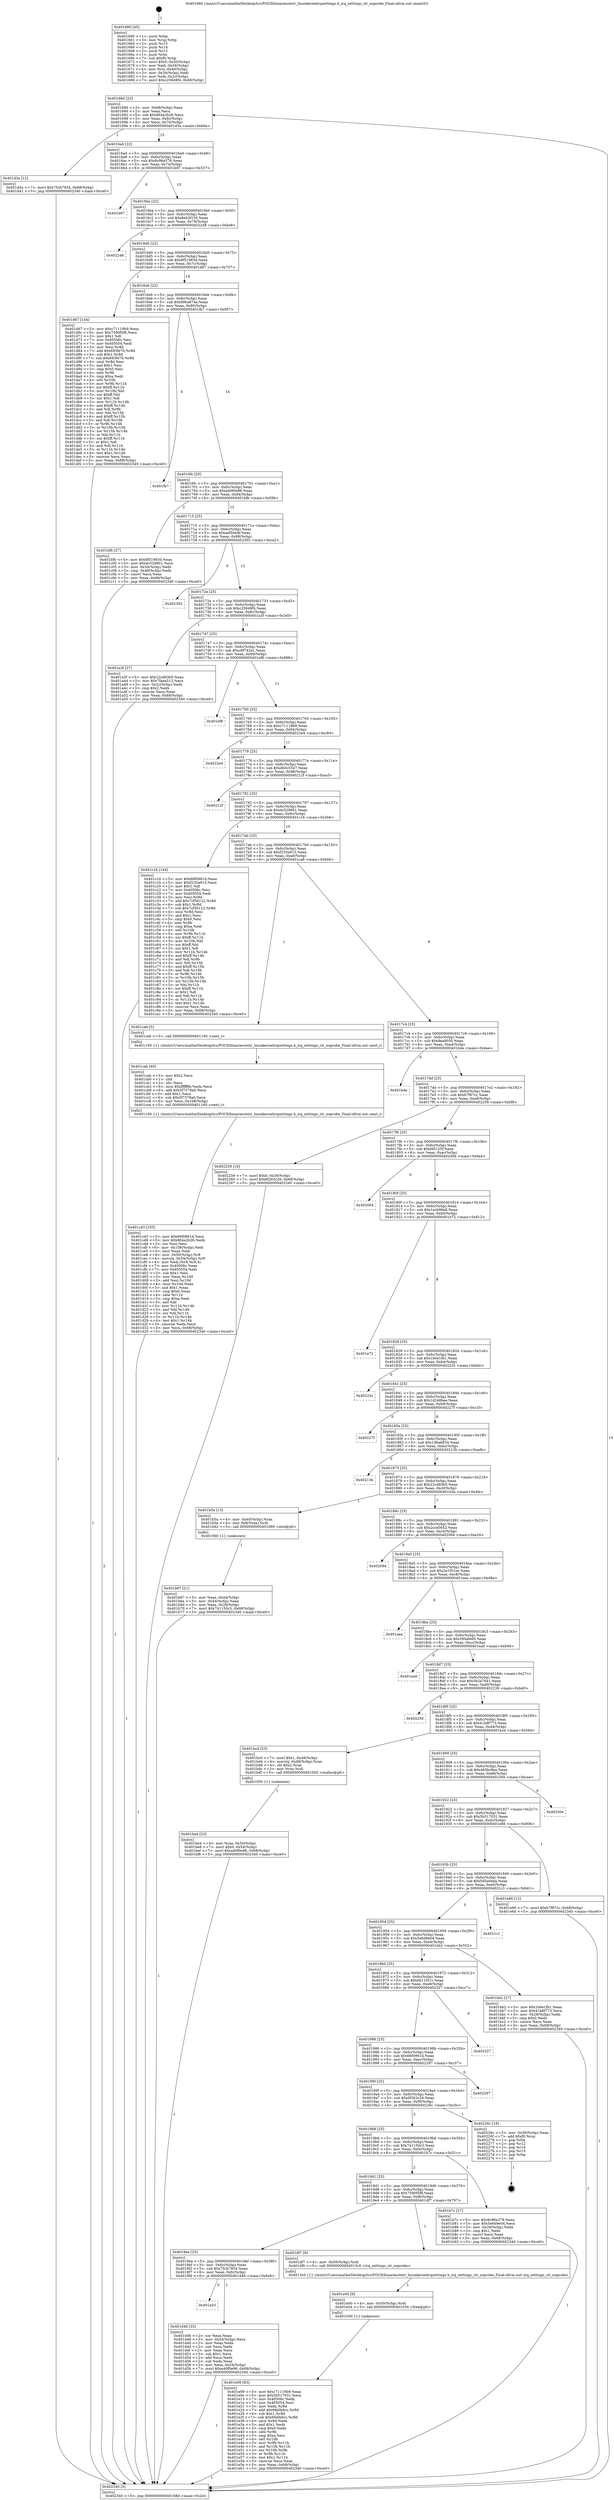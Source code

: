 digraph "0x401660" {
  label = "0x401660 (/mnt/c/Users/mathe/Desktop/tcc/POCII/binaries/extr_linuxkernelirqsettings.h_irq_settings_clr_noprobe_Final-ollvm.out::main(0))"
  labelloc = "t"
  node[shape=record]

  Entry [label="",width=0.3,height=0.3,shape=circle,fillcolor=black,style=filled]
  "0x40168d" [label="{
     0x40168d [23]\l
     | [instrs]\l
     &nbsp;&nbsp;0x40168d \<+3\>: mov -0x68(%rbp),%eax\l
     &nbsp;&nbsp;0x401690 \<+2\>: mov %eax,%ecx\l
     &nbsp;&nbsp;0x401692 \<+6\>: sub $0x864a2b26,%ecx\l
     &nbsp;&nbsp;0x401698 \<+3\>: mov %eax,-0x6c(%rbp)\l
     &nbsp;&nbsp;0x40169b \<+3\>: mov %ecx,-0x70(%rbp)\l
     &nbsp;&nbsp;0x40169e \<+6\>: je 0000000000401d3a \<main+0x6da\>\l
  }"]
  "0x401d3a" [label="{
     0x401d3a [12]\l
     | [instrs]\l
     &nbsp;&nbsp;0x401d3a \<+7\>: movl $0x75cb7934,-0x68(%rbp)\l
     &nbsp;&nbsp;0x401d41 \<+5\>: jmp 0000000000402340 \<main+0xce0\>\l
  }"]
  "0x4016a4" [label="{
     0x4016a4 [22]\l
     | [instrs]\l
     &nbsp;&nbsp;0x4016a4 \<+5\>: jmp 00000000004016a9 \<main+0x49\>\l
     &nbsp;&nbsp;0x4016a9 \<+3\>: mov -0x6c(%rbp),%eax\l
     &nbsp;&nbsp;0x4016ac \<+5\>: sub $0x8c96e378,%eax\l
     &nbsp;&nbsp;0x4016b1 \<+3\>: mov %eax,-0x74(%rbp)\l
     &nbsp;&nbsp;0x4016b4 \<+6\>: je 0000000000401b97 \<main+0x537\>\l
  }"]
  Exit [label="",width=0.3,height=0.3,shape=circle,fillcolor=black,style=filled,peripheries=2]
  "0x401b97" [label="{
     0x401b97\l
  }", style=dashed]
  "0x4016ba" [label="{
     0x4016ba [22]\l
     | [instrs]\l
     &nbsp;&nbsp;0x4016ba \<+5\>: jmp 00000000004016bf \<main+0x5f\>\l
     &nbsp;&nbsp;0x4016bf \<+3\>: mov -0x6c(%rbp),%eax\l
     &nbsp;&nbsp;0x4016c2 \<+5\>: sub $0x8eb3f150,%eax\l
     &nbsp;&nbsp;0x4016c7 \<+3\>: mov %eax,-0x78(%rbp)\l
     &nbsp;&nbsp;0x4016ca \<+6\>: je 0000000000402248 \<main+0xbe8\>\l
  }"]
  "0x401e09" [label="{
     0x401e09 [93]\l
     | [instrs]\l
     &nbsp;&nbsp;0x401e09 \<+5\>: mov $0xc71119b9,%eax\l
     &nbsp;&nbsp;0x401e0e \<+5\>: mov $0x5b517031,%ecx\l
     &nbsp;&nbsp;0x401e13 \<+7\>: mov 0x40506c,%edx\l
     &nbsp;&nbsp;0x401e1a \<+7\>: mov 0x405054,%esi\l
     &nbsp;&nbsp;0x401e21 \<+3\>: mov %edx,%r8d\l
     &nbsp;&nbsp;0x401e24 \<+7\>: add $0x6fa0b6cc,%r8d\l
     &nbsp;&nbsp;0x401e2b \<+4\>: sub $0x1,%r8d\l
     &nbsp;&nbsp;0x401e2f \<+7\>: sub $0x6fa0b6cc,%r8d\l
     &nbsp;&nbsp;0x401e36 \<+4\>: imul %r8d,%edx\l
     &nbsp;&nbsp;0x401e3a \<+3\>: and $0x1,%edx\l
     &nbsp;&nbsp;0x401e3d \<+3\>: cmp $0x0,%edx\l
     &nbsp;&nbsp;0x401e40 \<+4\>: sete %r9b\l
     &nbsp;&nbsp;0x401e44 \<+3\>: cmp $0xa,%esi\l
     &nbsp;&nbsp;0x401e47 \<+4\>: setl %r10b\l
     &nbsp;&nbsp;0x401e4b \<+3\>: mov %r9b,%r11b\l
     &nbsp;&nbsp;0x401e4e \<+3\>: and %r10b,%r11b\l
     &nbsp;&nbsp;0x401e51 \<+3\>: xor %r10b,%r9b\l
     &nbsp;&nbsp;0x401e54 \<+3\>: or %r9b,%r11b\l
     &nbsp;&nbsp;0x401e57 \<+4\>: test $0x1,%r11b\l
     &nbsp;&nbsp;0x401e5b \<+3\>: cmovne %ecx,%eax\l
     &nbsp;&nbsp;0x401e5e \<+3\>: mov %eax,-0x68(%rbp)\l
     &nbsp;&nbsp;0x401e61 \<+5\>: jmp 0000000000402340 \<main+0xce0\>\l
  }"]
  "0x402248" [label="{
     0x402248\l
  }", style=dashed]
  "0x4016d0" [label="{
     0x4016d0 [22]\l
     | [instrs]\l
     &nbsp;&nbsp;0x4016d0 \<+5\>: jmp 00000000004016d5 \<main+0x75\>\l
     &nbsp;&nbsp;0x4016d5 \<+3\>: mov -0x6c(%rbp),%eax\l
     &nbsp;&nbsp;0x4016d8 \<+5\>: sub $0x8f51983d,%eax\l
     &nbsp;&nbsp;0x4016dd \<+3\>: mov %eax,-0x7c(%rbp)\l
     &nbsp;&nbsp;0x4016e0 \<+6\>: je 0000000000401d67 \<main+0x707\>\l
  }"]
  "0x401e00" [label="{
     0x401e00 [9]\l
     | [instrs]\l
     &nbsp;&nbsp;0x401e00 \<+4\>: mov -0x50(%rbp),%rdi\l
     &nbsp;&nbsp;0x401e04 \<+5\>: call 0000000000401030 \<free@plt\>\l
     | [calls]\l
     &nbsp;&nbsp;0x401030 \{1\} (unknown)\l
  }"]
  "0x401d67" [label="{
     0x401d67 [144]\l
     | [instrs]\l
     &nbsp;&nbsp;0x401d67 \<+5\>: mov $0xc71119b9,%eax\l
     &nbsp;&nbsp;0x401d6c \<+5\>: mov $0x7590f5f8,%ecx\l
     &nbsp;&nbsp;0x401d71 \<+2\>: mov $0x1,%dl\l
     &nbsp;&nbsp;0x401d73 \<+7\>: mov 0x40506c,%esi\l
     &nbsp;&nbsp;0x401d7a \<+7\>: mov 0x405054,%edi\l
     &nbsp;&nbsp;0x401d81 \<+3\>: mov %esi,%r8d\l
     &nbsp;&nbsp;0x401d84 \<+7\>: add $0x693fe70,%r8d\l
     &nbsp;&nbsp;0x401d8b \<+4\>: sub $0x1,%r8d\l
     &nbsp;&nbsp;0x401d8f \<+7\>: sub $0x693fe70,%r8d\l
     &nbsp;&nbsp;0x401d96 \<+4\>: imul %r8d,%esi\l
     &nbsp;&nbsp;0x401d9a \<+3\>: and $0x1,%esi\l
     &nbsp;&nbsp;0x401d9d \<+3\>: cmp $0x0,%esi\l
     &nbsp;&nbsp;0x401da0 \<+4\>: sete %r9b\l
     &nbsp;&nbsp;0x401da4 \<+3\>: cmp $0xa,%edi\l
     &nbsp;&nbsp;0x401da7 \<+4\>: setl %r10b\l
     &nbsp;&nbsp;0x401dab \<+3\>: mov %r9b,%r11b\l
     &nbsp;&nbsp;0x401dae \<+4\>: xor $0xff,%r11b\l
     &nbsp;&nbsp;0x401db2 \<+3\>: mov %r10b,%bl\l
     &nbsp;&nbsp;0x401db5 \<+3\>: xor $0xff,%bl\l
     &nbsp;&nbsp;0x401db8 \<+3\>: xor $0x1,%dl\l
     &nbsp;&nbsp;0x401dbb \<+3\>: mov %r11b,%r14b\l
     &nbsp;&nbsp;0x401dbe \<+4\>: and $0xff,%r14b\l
     &nbsp;&nbsp;0x401dc2 \<+3\>: and %dl,%r9b\l
     &nbsp;&nbsp;0x401dc5 \<+3\>: mov %bl,%r15b\l
     &nbsp;&nbsp;0x401dc8 \<+4\>: and $0xff,%r15b\l
     &nbsp;&nbsp;0x401dcc \<+3\>: and %dl,%r10b\l
     &nbsp;&nbsp;0x401dcf \<+3\>: or %r9b,%r14b\l
     &nbsp;&nbsp;0x401dd2 \<+3\>: or %r10b,%r15b\l
     &nbsp;&nbsp;0x401dd5 \<+3\>: xor %r15b,%r14b\l
     &nbsp;&nbsp;0x401dd8 \<+3\>: or %bl,%r11b\l
     &nbsp;&nbsp;0x401ddb \<+4\>: xor $0xff,%r11b\l
     &nbsp;&nbsp;0x401ddf \<+3\>: or $0x1,%dl\l
     &nbsp;&nbsp;0x401de2 \<+3\>: and %dl,%r11b\l
     &nbsp;&nbsp;0x401de5 \<+3\>: or %r11b,%r14b\l
     &nbsp;&nbsp;0x401de8 \<+4\>: test $0x1,%r14b\l
     &nbsp;&nbsp;0x401dec \<+3\>: cmovne %ecx,%eax\l
     &nbsp;&nbsp;0x401def \<+3\>: mov %eax,-0x68(%rbp)\l
     &nbsp;&nbsp;0x401df2 \<+5\>: jmp 0000000000402340 \<main+0xce0\>\l
  }"]
  "0x4016e6" [label="{
     0x4016e6 [22]\l
     | [instrs]\l
     &nbsp;&nbsp;0x4016e6 \<+5\>: jmp 00000000004016eb \<main+0x8b\>\l
     &nbsp;&nbsp;0x4016eb \<+3\>: mov -0x6c(%rbp),%eax\l
     &nbsp;&nbsp;0x4016ee \<+5\>: sub $0x99ba874e,%eax\l
     &nbsp;&nbsp;0x4016f3 \<+3\>: mov %eax,-0x80(%rbp)\l
     &nbsp;&nbsp;0x4016f6 \<+6\>: je 0000000000401fb7 \<main+0x957\>\l
  }"]
  "0x401a03" [label="{
     0x401a03\l
  }", style=dashed]
  "0x401fb7" [label="{
     0x401fb7\l
  }", style=dashed]
  "0x4016fc" [label="{
     0x4016fc [25]\l
     | [instrs]\l
     &nbsp;&nbsp;0x4016fc \<+5\>: jmp 0000000000401701 \<main+0xa1\>\l
     &nbsp;&nbsp;0x401701 \<+3\>: mov -0x6c(%rbp),%eax\l
     &nbsp;&nbsp;0x401704 \<+5\>: sub $0xa40f0e96,%eax\l
     &nbsp;&nbsp;0x401709 \<+6\>: mov %eax,-0x84(%rbp)\l
     &nbsp;&nbsp;0x40170f \<+6\>: je 0000000000401bfb \<main+0x59b\>\l
  }"]
  "0x401d46" [label="{
     0x401d46 [33]\l
     | [instrs]\l
     &nbsp;&nbsp;0x401d46 \<+2\>: xor %eax,%eax\l
     &nbsp;&nbsp;0x401d48 \<+3\>: mov -0x54(%rbp),%ecx\l
     &nbsp;&nbsp;0x401d4b \<+2\>: mov %eax,%edx\l
     &nbsp;&nbsp;0x401d4d \<+2\>: sub %ecx,%edx\l
     &nbsp;&nbsp;0x401d4f \<+2\>: mov %eax,%ecx\l
     &nbsp;&nbsp;0x401d51 \<+3\>: sub $0x1,%ecx\l
     &nbsp;&nbsp;0x401d54 \<+2\>: add %ecx,%edx\l
     &nbsp;&nbsp;0x401d56 \<+2\>: sub %edx,%eax\l
     &nbsp;&nbsp;0x401d58 \<+3\>: mov %eax,-0x54(%rbp)\l
     &nbsp;&nbsp;0x401d5b \<+7\>: movl $0xa40f0e96,-0x68(%rbp)\l
     &nbsp;&nbsp;0x401d62 \<+5\>: jmp 0000000000402340 \<main+0xce0\>\l
  }"]
  "0x401bfb" [label="{
     0x401bfb [27]\l
     | [instrs]\l
     &nbsp;&nbsp;0x401bfb \<+5\>: mov $0x8f51983d,%eax\l
     &nbsp;&nbsp;0x401c00 \<+5\>: mov $0xdc529801,%ecx\l
     &nbsp;&nbsp;0x401c05 \<+3\>: mov -0x54(%rbp),%edx\l
     &nbsp;&nbsp;0x401c08 \<+3\>: cmp -0x48(%rbp),%edx\l
     &nbsp;&nbsp;0x401c0b \<+3\>: cmovl %ecx,%eax\l
     &nbsp;&nbsp;0x401c0e \<+3\>: mov %eax,-0x68(%rbp)\l
     &nbsp;&nbsp;0x401c11 \<+5\>: jmp 0000000000402340 \<main+0xce0\>\l
  }"]
  "0x401715" [label="{
     0x401715 [25]\l
     | [instrs]\l
     &nbsp;&nbsp;0x401715 \<+5\>: jmp 000000000040171a \<main+0xba\>\l
     &nbsp;&nbsp;0x40171a \<+3\>: mov -0x6c(%rbp),%eax\l
     &nbsp;&nbsp;0x40171d \<+5\>: sub $0xaef50edf,%eax\l
     &nbsp;&nbsp;0x401722 \<+6\>: mov %eax,-0x88(%rbp)\l
     &nbsp;&nbsp;0x401728 \<+6\>: je 0000000000402302 \<main+0xca2\>\l
  }"]
  "0x4019ea" [label="{
     0x4019ea [25]\l
     | [instrs]\l
     &nbsp;&nbsp;0x4019ea \<+5\>: jmp 00000000004019ef \<main+0x38f\>\l
     &nbsp;&nbsp;0x4019ef \<+3\>: mov -0x6c(%rbp),%eax\l
     &nbsp;&nbsp;0x4019f2 \<+5\>: sub $0x75cb7934,%eax\l
     &nbsp;&nbsp;0x4019f7 \<+6\>: mov %eax,-0xfc(%rbp)\l
     &nbsp;&nbsp;0x4019fd \<+6\>: je 0000000000401d46 \<main+0x6e6\>\l
  }"]
  "0x402302" [label="{
     0x402302\l
  }", style=dashed]
  "0x40172e" [label="{
     0x40172e [25]\l
     | [instrs]\l
     &nbsp;&nbsp;0x40172e \<+5\>: jmp 0000000000401733 \<main+0xd3\>\l
     &nbsp;&nbsp;0x401733 \<+3\>: mov -0x6c(%rbp),%eax\l
     &nbsp;&nbsp;0x401736 \<+5\>: sub $0xc25649f4,%eax\l
     &nbsp;&nbsp;0x40173b \<+6\>: mov %eax,-0x8c(%rbp)\l
     &nbsp;&nbsp;0x401741 \<+6\>: je 0000000000401a3f \<main+0x3df\>\l
  }"]
  "0x401df7" [label="{
     0x401df7 [9]\l
     | [instrs]\l
     &nbsp;&nbsp;0x401df7 \<+4\>: mov -0x50(%rbp),%rdi\l
     &nbsp;&nbsp;0x401dfb \<+5\>: call 00000000004013c0 \<irq_settings_clr_noprobe\>\l
     | [calls]\l
     &nbsp;&nbsp;0x4013c0 \{1\} (/mnt/c/Users/mathe/Desktop/tcc/POCII/binaries/extr_linuxkernelirqsettings.h_irq_settings_clr_noprobe_Final-ollvm.out::irq_settings_clr_noprobe)\l
  }"]
  "0x401a3f" [label="{
     0x401a3f [27]\l
     | [instrs]\l
     &nbsp;&nbsp;0x401a3f \<+5\>: mov $0x22cd93b5,%eax\l
     &nbsp;&nbsp;0x401a44 \<+5\>: mov $0x7faea512,%ecx\l
     &nbsp;&nbsp;0x401a49 \<+3\>: mov -0x2c(%rbp),%edx\l
     &nbsp;&nbsp;0x401a4c \<+3\>: cmp $0x2,%edx\l
     &nbsp;&nbsp;0x401a4f \<+3\>: cmovne %ecx,%eax\l
     &nbsp;&nbsp;0x401a52 \<+3\>: mov %eax,-0x68(%rbp)\l
     &nbsp;&nbsp;0x401a55 \<+5\>: jmp 0000000000402340 \<main+0xce0\>\l
  }"]
  "0x401747" [label="{
     0x401747 [25]\l
     | [instrs]\l
     &nbsp;&nbsp;0x401747 \<+5\>: jmp 000000000040174c \<main+0xec\>\l
     &nbsp;&nbsp;0x40174c \<+3\>: mov -0x6c(%rbp),%eax\l
     &nbsp;&nbsp;0x40174f \<+5\>: sub $0xc6f742a1,%eax\l
     &nbsp;&nbsp;0x401754 \<+6\>: mov %eax,-0x90(%rbp)\l
     &nbsp;&nbsp;0x40175a \<+6\>: je 0000000000401ef8 \<main+0x898\>\l
  }"]
  "0x402340" [label="{
     0x402340 [5]\l
     | [instrs]\l
     &nbsp;&nbsp;0x402340 \<+5\>: jmp 000000000040168d \<main+0x2d\>\l
  }"]
  "0x401660" [label="{
     0x401660 [45]\l
     | [instrs]\l
     &nbsp;&nbsp;0x401660 \<+1\>: push %rbp\l
     &nbsp;&nbsp;0x401661 \<+3\>: mov %rsp,%rbp\l
     &nbsp;&nbsp;0x401664 \<+2\>: push %r15\l
     &nbsp;&nbsp;0x401666 \<+2\>: push %r14\l
     &nbsp;&nbsp;0x401668 \<+2\>: push %r12\l
     &nbsp;&nbsp;0x40166a \<+1\>: push %rbx\l
     &nbsp;&nbsp;0x40166b \<+7\>: sub $0xf0,%rsp\l
     &nbsp;&nbsp;0x401672 \<+7\>: movl $0x0,-0x30(%rbp)\l
     &nbsp;&nbsp;0x401679 \<+3\>: mov %edi,-0x34(%rbp)\l
     &nbsp;&nbsp;0x40167c \<+4\>: mov %rsi,-0x40(%rbp)\l
     &nbsp;&nbsp;0x401680 \<+3\>: mov -0x34(%rbp),%edi\l
     &nbsp;&nbsp;0x401683 \<+3\>: mov %edi,-0x2c(%rbp)\l
     &nbsp;&nbsp;0x401686 \<+7\>: movl $0xc25649f4,-0x68(%rbp)\l
  }"]
  "0x401cd3" [label="{
     0x401cd3 [103]\l
     | [instrs]\l
     &nbsp;&nbsp;0x401cd3 \<+5\>: mov $0x66f0961d,%ecx\l
     &nbsp;&nbsp;0x401cd8 \<+5\>: mov $0x864a2b26,%edx\l
     &nbsp;&nbsp;0x401cdd \<+2\>: xor %esi,%esi\l
     &nbsp;&nbsp;0x401cdf \<+6\>: mov -0x108(%rbp),%edi\l
     &nbsp;&nbsp;0x401ce5 \<+3\>: imul %eax,%edi\l
     &nbsp;&nbsp;0x401ce8 \<+4\>: mov -0x50(%rbp),%r8\l
     &nbsp;&nbsp;0x401cec \<+4\>: movslq -0x54(%rbp),%r9\l
     &nbsp;&nbsp;0x401cf0 \<+4\>: mov %edi,(%r8,%r9,4)\l
     &nbsp;&nbsp;0x401cf4 \<+7\>: mov 0x40506c,%eax\l
     &nbsp;&nbsp;0x401cfb \<+7\>: mov 0x405054,%edi\l
     &nbsp;&nbsp;0x401d02 \<+3\>: sub $0x1,%esi\l
     &nbsp;&nbsp;0x401d05 \<+3\>: mov %eax,%r10d\l
     &nbsp;&nbsp;0x401d08 \<+3\>: add %esi,%r10d\l
     &nbsp;&nbsp;0x401d0b \<+4\>: imul %r10d,%eax\l
     &nbsp;&nbsp;0x401d0f \<+3\>: and $0x1,%eax\l
     &nbsp;&nbsp;0x401d12 \<+3\>: cmp $0x0,%eax\l
     &nbsp;&nbsp;0x401d15 \<+4\>: sete %r11b\l
     &nbsp;&nbsp;0x401d19 \<+3\>: cmp $0xa,%edi\l
     &nbsp;&nbsp;0x401d1c \<+3\>: setl %bl\l
     &nbsp;&nbsp;0x401d1f \<+3\>: mov %r11b,%r14b\l
     &nbsp;&nbsp;0x401d22 \<+3\>: and %bl,%r14b\l
     &nbsp;&nbsp;0x401d25 \<+3\>: xor %bl,%r11b\l
     &nbsp;&nbsp;0x401d28 \<+3\>: or %r11b,%r14b\l
     &nbsp;&nbsp;0x401d2b \<+4\>: test $0x1,%r14b\l
     &nbsp;&nbsp;0x401d2f \<+3\>: cmovne %edx,%ecx\l
     &nbsp;&nbsp;0x401d32 \<+3\>: mov %ecx,-0x68(%rbp)\l
     &nbsp;&nbsp;0x401d35 \<+5\>: jmp 0000000000402340 \<main+0xce0\>\l
  }"]
  "0x401ef8" [label="{
     0x401ef8\l
  }", style=dashed]
  "0x401760" [label="{
     0x401760 [25]\l
     | [instrs]\l
     &nbsp;&nbsp;0x401760 \<+5\>: jmp 0000000000401765 \<main+0x105\>\l
     &nbsp;&nbsp;0x401765 \<+3\>: mov -0x6c(%rbp),%eax\l
     &nbsp;&nbsp;0x401768 \<+5\>: sub $0xc71119b9,%eax\l
     &nbsp;&nbsp;0x40176d \<+6\>: mov %eax,-0x94(%rbp)\l
     &nbsp;&nbsp;0x401773 \<+6\>: je 00000000004022e4 \<main+0xc84\>\l
  }"]
  "0x401cab" [label="{
     0x401cab [40]\l
     | [instrs]\l
     &nbsp;&nbsp;0x401cab \<+5\>: mov $0x2,%ecx\l
     &nbsp;&nbsp;0x401cb0 \<+1\>: cltd\l
     &nbsp;&nbsp;0x401cb1 \<+2\>: idiv %ecx\l
     &nbsp;&nbsp;0x401cb3 \<+6\>: imul $0xfffffffe,%edx,%ecx\l
     &nbsp;&nbsp;0x401cb9 \<+6\>: add $0x5f7378a0,%ecx\l
     &nbsp;&nbsp;0x401cbf \<+3\>: add $0x1,%ecx\l
     &nbsp;&nbsp;0x401cc2 \<+6\>: sub $0x5f7378a0,%ecx\l
     &nbsp;&nbsp;0x401cc8 \<+6\>: mov %ecx,-0x108(%rbp)\l
     &nbsp;&nbsp;0x401cce \<+5\>: call 0000000000401160 \<next_i\>\l
     | [calls]\l
     &nbsp;&nbsp;0x401160 \{1\} (/mnt/c/Users/mathe/Desktop/tcc/POCII/binaries/extr_linuxkernelirqsettings.h_irq_settings_clr_noprobe_Final-ollvm.out::next_i)\l
  }"]
  "0x4022e4" [label="{
     0x4022e4\l
  }", style=dashed]
  "0x401779" [label="{
     0x401779 [25]\l
     | [instrs]\l
     &nbsp;&nbsp;0x401779 \<+5\>: jmp 000000000040177e \<main+0x11e\>\l
     &nbsp;&nbsp;0x40177e \<+3\>: mov -0x6c(%rbp),%eax\l
     &nbsp;&nbsp;0x401781 \<+5\>: sub $0xdb0c5547,%eax\l
     &nbsp;&nbsp;0x401786 \<+6\>: mov %eax,-0x98(%rbp)\l
     &nbsp;&nbsp;0x40178c \<+6\>: je 000000000040212f \<main+0xacf\>\l
  }"]
  "0x401be4" [label="{
     0x401be4 [23]\l
     | [instrs]\l
     &nbsp;&nbsp;0x401be4 \<+4\>: mov %rax,-0x50(%rbp)\l
     &nbsp;&nbsp;0x401be8 \<+7\>: movl $0x0,-0x54(%rbp)\l
     &nbsp;&nbsp;0x401bef \<+7\>: movl $0xa40f0e96,-0x68(%rbp)\l
     &nbsp;&nbsp;0x401bf6 \<+5\>: jmp 0000000000402340 \<main+0xce0\>\l
  }"]
  "0x40212f" [label="{
     0x40212f\l
  }", style=dashed]
  "0x401792" [label="{
     0x401792 [25]\l
     | [instrs]\l
     &nbsp;&nbsp;0x401792 \<+5\>: jmp 0000000000401797 \<main+0x137\>\l
     &nbsp;&nbsp;0x401797 \<+3\>: mov -0x6c(%rbp),%eax\l
     &nbsp;&nbsp;0x40179a \<+5\>: sub $0xdc529801,%eax\l
     &nbsp;&nbsp;0x40179f \<+6\>: mov %eax,-0x9c(%rbp)\l
     &nbsp;&nbsp;0x4017a5 \<+6\>: je 0000000000401c16 \<main+0x5b6\>\l
  }"]
  "0x4019d1" [label="{
     0x4019d1 [25]\l
     | [instrs]\l
     &nbsp;&nbsp;0x4019d1 \<+5\>: jmp 00000000004019d6 \<main+0x376\>\l
     &nbsp;&nbsp;0x4019d6 \<+3\>: mov -0x6c(%rbp),%eax\l
     &nbsp;&nbsp;0x4019d9 \<+5\>: sub $0x7590f5f8,%eax\l
     &nbsp;&nbsp;0x4019de \<+6\>: mov %eax,-0xf8(%rbp)\l
     &nbsp;&nbsp;0x4019e4 \<+6\>: je 0000000000401df7 \<main+0x797\>\l
  }"]
  "0x401c16" [label="{
     0x401c16 [144]\l
     | [instrs]\l
     &nbsp;&nbsp;0x401c16 \<+5\>: mov $0x66f0961d,%eax\l
     &nbsp;&nbsp;0x401c1b \<+5\>: mov $0xf235a913,%ecx\l
     &nbsp;&nbsp;0x401c20 \<+2\>: mov $0x1,%dl\l
     &nbsp;&nbsp;0x401c22 \<+7\>: mov 0x40506c,%esi\l
     &nbsp;&nbsp;0x401c29 \<+7\>: mov 0x405054,%edi\l
     &nbsp;&nbsp;0x401c30 \<+3\>: mov %esi,%r8d\l
     &nbsp;&nbsp;0x401c33 \<+7\>: add $0x7cf56122,%r8d\l
     &nbsp;&nbsp;0x401c3a \<+4\>: sub $0x1,%r8d\l
     &nbsp;&nbsp;0x401c3e \<+7\>: sub $0x7cf56122,%r8d\l
     &nbsp;&nbsp;0x401c45 \<+4\>: imul %r8d,%esi\l
     &nbsp;&nbsp;0x401c49 \<+3\>: and $0x1,%esi\l
     &nbsp;&nbsp;0x401c4c \<+3\>: cmp $0x0,%esi\l
     &nbsp;&nbsp;0x401c4f \<+4\>: sete %r9b\l
     &nbsp;&nbsp;0x401c53 \<+3\>: cmp $0xa,%edi\l
     &nbsp;&nbsp;0x401c56 \<+4\>: setl %r10b\l
     &nbsp;&nbsp;0x401c5a \<+3\>: mov %r9b,%r11b\l
     &nbsp;&nbsp;0x401c5d \<+4\>: xor $0xff,%r11b\l
     &nbsp;&nbsp;0x401c61 \<+3\>: mov %r10b,%bl\l
     &nbsp;&nbsp;0x401c64 \<+3\>: xor $0xff,%bl\l
     &nbsp;&nbsp;0x401c67 \<+3\>: xor $0x1,%dl\l
     &nbsp;&nbsp;0x401c6a \<+3\>: mov %r11b,%r14b\l
     &nbsp;&nbsp;0x401c6d \<+4\>: and $0xff,%r14b\l
     &nbsp;&nbsp;0x401c71 \<+3\>: and %dl,%r9b\l
     &nbsp;&nbsp;0x401c74 \<+3\>: mov %bl,%r15b\l
     &nbsp;&nbsp;0x401c77 \<+4\>: and $0xff,%r15b\l
     &nbsp;&nbsp;0x401c7b \<+3\>: and %dl,%r10b\l
     &nbsp;&nbsp;0x401c7e \<+3\>: or %r9b,%r14b\l
     &nbsp;&nbsp;0x401c81 \<+3\>: or %r10b,%r15b\l
     &nbsp;&nbsp;0x401c84 \<+3\>: xor %r15b,%r14b\l
     &nbsp;&nbsp;0x401c87 \<+3\>: or %bl,%r11b\l
     &nbsp;&nbsp;0x401c8a \<+4\>: xor $0xff,%r11b\l
     &nbsp;&nbsp;0x401c8e \<+3\>: or $0x1,%dl\l
     &nbsp;&nbsp;0x401c91 \<+3\>: and %dl,%r11b\l
     &nbsp;&nbsp;0x401c94 \<+3\>: or %r11b,%r14b\l
     &nbsp;&nbsp;0x401c97 \<+4\>: test $0x1,%r14b\l
     &nbsp;&nbsp;0x401c9b \<+3\>: cmovne %ecx,%eax\l
     &nbsp;&nbsp;0x401c9e \<+3\>: mov %eax,-0x68(%rbp)\l
     &nbsp;&nbsp;0x401ca1 \<+5\>: jmp 0000000000402340 \<main+0xce0\>\l
  }"]
  "0x4017ab" [label="{
     0x4017ab [25]\l
     | [instrs]\l
     &nbsp;&nbsp;0x4017ab \<+5\>: jmp 00000000004017b0 \<main+0x150\>\l
     &nbsp;&nbsp;0x4017b0 \<+3\>: mov -0x6c(%rbp),%eax\l
     &nbsp;&nbsp;0x4017b3 \<+5\>: sub $0xf235a913,%eax\l
     &nbsp;&nbsp;0x4017b8 \<+6\>: mov %eax,-0xa0(%rbp)\l
     &nbsp;&nbsp;0x4017be \<+6\>: je 0000000000401ca6 \<main+0x646\>\l
  }"]
  "0x401b7c" [label="{
     0x401b7c [27]\l
     | [instrs]\l
     &nbsp;&nbsp;0x401b7c \<+5\>: mov $0x8c96e378,%eax\l
     &nbsp;&nbsp;0x401b81 \<+5\>: mov $0x5e6d9e04,%ecx\l
     &nbsp;&nbsp;0x401b86 \<+3\>: mov -0x28(%rbp),%edx\l
     &nbsp;&nbsp;0x401b89 \<+3\>: cmp $0x1,%edx\l
     &nbsp;&nbsp;0x401b8c \<+3\>: cmovl %ecx,%eax\l
     &nbsp;&nbsp;0x401b8f \<+3\>: mov %eax,-0x68(%rbp)\l
     &nbsp;&nbsp;0x401b92 \<+5\>: jmp 0000000000402340 \<main+0xce0\>\l
  }"]
  "0x401ca6" [label="{
     0x401ca6 [5]\l
     | [instrs]\l
     &nbsp;&nbsp;0x401ca6 \<+5\>: call 0000000000401160 \<next_i\>\l
     | [calls]\l
     &nbsp;&nbsp;0x401160 \{1\} (/mnt/c/Users/mathe/Desktop/tcc/POCII/binaries/extr_linuxkernelirqsettings.h_irq_settings_clr_noprobe_Final-ollvm.out::next_i)\l
  }"]
  "0x4017c4" [label="{
     0x4017c4 [25]\l
     | [instrs]\l
     &nbsp;&nbsp;0x4017c4 \<+5\>: jmp 00000000004017c9 \<main+0x169\>\l
     &nbsp;&nbsp;0x4017c9 \<+3\>: mov -0x6c(%rbp),%eax\l
     &nbsp;&nbsp;0x4017cc \<+5\>: sub $0x8ea8050,%eax\l
     &nbsp;&nbsp;0x4017d1 \<+6\>: mov %eax,-0xa4(%rbp)\l
     &nbsp;&nbsp;0x4017d7 \<+6\>: je 0000000000401b4e \<main+0x4ee\>\l
  }"]
  "0x4019b8" [label="{
     0x4019b8 [25]\l
     | [instrs]\l
     &nbsp;&nbsp;0x4019b8 \<+5\>: jmp 00000000004019bd \<main+0x35d\>\l
     &nbsp;&nbsp;0x4019bd \<+3\>: mov -0x6c(%rbp),%eax\l
     &nbsp;&nbsp;0x4019c0 \<+5\>: sub $0x741150c3,%eax\l
     &nbsp;&nbsp;0x4019c5 \<+6\>: mov %eax,-0xf4(%rbp)\l
     &nbsp;&nbsp;0x4019cb \<+6\>: je 0000000000401b7c \<main+0x51c\>\l
  }"]
  "0x401b4e" [label="{
     0x401b4e\l
  }", style=dashed]
  "0x4017dd" [label="{
     0x4017dd [25]\l
     | [instrs]\l
     &nbsp;&nbsp;0x4017dd \<+5\>: jmp 00000000004017e2 \<main+0x182\>\l
     &nbsp;&nbsp;0x4017e2 \<+3\>: mov -0x6c(%rbp),%eax\l
     &nbsp;&nbsp;0x4017e5 \<+5\>: sub $0xb7f97cc,%eax\l
     &nbsp;&nbsp;0x4017ea \<+6\>: mov %eax,-0xa8(%rbp)\l
     &nbsp;&nbsp;0x4017f0 \<+6\>: je 0000000000402259 \<main+0xbf9\>\l
  }"]
  "0x40226c" [label="{
     0x40226c [19]\l
     | [instrs]\l
     &nbsp;&nbsp;0x40226c \<+3\>: mov -0x30(%rbp),%eax\l
     &nbsp;&nbsp;0x40226f \<+7\>: add $0xf0,%rsp\l
     &nbsp;&nbsp;0x402276 \<+1\>: pop %rbx\l
     &nbsp;&nbsp;0x402277 \<+2\>: pop %r12\l
     &nbsp;&nbsp;0x402279 \<+2\>: pop %r14\l
     &nbsp;&nbsp;0x40227b \<+2\>: pop %r15\l
     &nbsp;&nbsp;0x40227d \<+1\>: pop %rbp\l
     &nbsp;&nbsp;0x40227e \<+1\>: ret\l
  }"]
  "0x402259" [label="{
     0x402259 [19]\l
     | [instrs]\l
     &nbsp;&nbsp;0x402259 \<+7\>: movl $0x0,-0x30(%rbp)\l
     &nbsp;&nbsp;0x402260 \<+7\>: movl $0x6f263c26,-0x68(%rbp)\l
     &nbsp;&nbsp;0x402267 \<+5\>: jmp 0000000000402340 \<main+0xce0\>\l
  }"]
  "0x4017f6" [label="{
     0x4017f6 [25]\l
     | [instrs]\l
     &nbsp;&nbsp;0x4017f6 \<+5\>: jmp 00000000004017fb \<main+0x19b\>\l
     &nbsp;&nbsp;0x4017fb \<+3\>: mov -0x6c(%rbp),%eax\l
     &nbsp;&nbsp;0x4017fe \<+5\>: sub $0xfd0125f,%eax\l
     &nbsp;&nbsp;0x401803 \<+6\>: mov %eax,-0xac(%rbp)\l
     &nbsp;&nbsp;0x401809 \<+6\>: je 0000000000402004 \<main+0x9a4\>\l
  }"]
  "0x40199f" [label="{
     0x40199f [25]\l
     | [instrs]\l
     &nbsp;&nbsp;0x40199f \<+5\>: jmp 00000000004019a4 \<main+0x344\>\l
     &nbsp;&nbsp;0x4019a4 \<+3\>: mov -0x6c(%rbp),%eax\l
     &nbsp;&nbsp;0x4019a7 \<+5\>: sub $0x6f263c26,%eax\l
     &nbsp;&nbsp;0x4019ac \<+6\>: mov %eax,-0xf0(%rbp)\l
     &nbsp;&nbsp;0x4019b2 \<+6\>: je 000000000040226c \<main+0xc0c\>\l
  }"]
  "0x402004" [label="{
     0x402004\l
  }", style=dashed]
  "0x40180f" [label="{
     0x40180f [25]\l
     | [instrs]\l
     &nbsp;&nbsp;0x40180f \<+5\>: jmp 0000000000401814 \<main+0x1b4\>\l
     &nbsp;&nbsp;0x401814 \<+3\>: mov -0x6c(%rbp),%eax\l
     &nbsp;&nbsp;0x401817 \<+5\>: sub $0x1acb96a8,%eax\l
     &nbsp;&nbsp;0x40181c \<+6\>: mov %eax,-0xb0(%rbp)\l
     &nbsp;&nbsp;0x401822 \<+6\>: je 0000000000401e72 \<main+0x812\>\l
  }"]
  "0x402297" [label="{
     0x402297\l
  }", style=dashed]
  "0x401e72" [label="{
     0x401e72\l
  }", style=dashed]
  "0x401828" [label="{
     0x401828 [25]\l
     | [instrs]\l
     &nbsp;&nbsp;0x401828 \<+5\>: jmp 000000000040182d \<main+0x1cd\>\l
     &nbsp;&nbsp;0x40182d \<+3\>: mov -0x6c(%rbp),%eax\l
     &nbsp;&nbsp;0x401830 \<+5\>: sub $0x1b0e1fb1,%eax\l
     &nbsp;&nbsp;0x401835 \<+6\>: mov %eax,-0xb4(%rbp)\l
     &nbsp;&nbsp;0x40183b \<+6\>: je 000000000040223c \<main+0xbdc\>\l
  }"]
  "0x401986" [label="{
     0x401986 [25]\l
     | [instrs]\l
     &nbsp;&nbsp;0x401986 \<+5\>: jmp 000000000040198b \<main+0x32b\>\l
     &nbsp;&nbsp;0x40198b \<+3\>: mov -0x6c(%rbp),%eax\l
     &nbsp;&nbsp;0x40198e \<+5\>: sub $0x66f0961d,%eax\l
     &nbsp;&nbsp;0x401993 \<+6\>: mov %eax,-0xec(%rbp)\l
     &nbsp;&nbsp;0x401999 \<+6\>: je 0000000000402297 \<main+0xc37\>\l
  }"]
  "0x40223c" [label="{
     0x40223c\l
  }", style=dashed]
  "0x401841" [label="{
     0x401841 [25]\l
     | [instrs]\l
     &nbsp;&nbsp;0x401841 \<+5\>: jmp 0000000000401846 \<main+0x1e6\>\l
     &nbsp;&nbsp;0x401846 \<+3\>: mov -0x6c(%rbp),%eax\l
     &nbsp;&nbsp;0x401849 \<+5\>: sub $0x1d248bee,%eax\l
     &nbsp;&nbsp;0x40184e \<+6\>: mov %eax,-0xb8(%rbp)\l
     &nbsp;&nbsp;0x401854 \<+6\>: je 000000000040227f \<main+0xc1f\>\l
  }"]
  "0x402327" [label="{
     0x402327\l
  }", style=dashed]
  "0x40227f" [label="{
     0x40227f\l
  }", style=dashed]
  "0x40185a" [label="{
     0x40185a [25]\l
     | [instrs]\l
     &nbsp;&nbsp;0x40185a \<+5\>: jmp 000000000040185f \<main+0x1ff\>\l
     &nbsp;&nbsp;0x40185f \<+3\>: mov -0x6c(%rbp),%eax\l
     &nbsp;&nbsp;0x401862 \<+5\>: sub $0x1d6a6834,%eax\l
     &nbsp;&nbsp;0x401867 \<+6\>: mov %eax,-0xbc(%rbp)\l
     &nbsp;&nbsp;0x40186d \<+6\>: je 000000000040213b \<main+0xadb\>\l
  }"]
  "0x40196d" [label="{
     0x40196d [25]\l
     | [instrs]\l
     &nbsp;&nbsp;0x40196d \<+5\>: jmp 0000000000401972 \<main+0x312\>\l
     &nbsp;&nbsp;0x401972 \<+3\>: mov -0x6c(%rbp),%eax\l
     &nbsp;&nbsp;0x401975 \<+5\>: sub $0x6611f51c,%eax\l
     &nbsp;&nbsp;0x40197a \<+6\>: mov %eax,-0xe8(%rbp)\l
     &nbsp;&nbsp;0x401980 \<+6\>: je 0000000000402327 \<main+0xcc7\>\l
  }"]
  "0x40213b" [label="{
     0x40213b\l
  }", style=dashed]
  "0x401873" [label="{
     0x401873 [25]\l
     | [instrs]\l
     &nbsp;&nbsp;0x401873 \<+5\>: jmp 0000000000401878 \<main+0x218\>\l
     &nbsp;&nbsp;0x401878 \<+3\>: mov -0x6c(%rbp),%eax\l
     &nbsp;&nbsp;0x40187b \<+5\>: sub $0x22cd93b5,%eax\l
     &nbsp;&nbsp;0x401880 \<+6\>: mov %eax,-0xc0(%rbp)\l
     &nbsp;&nbsp;0x401886 \<+6\>: je 0000000000401b5a \<main+0x4fa\>\l
  }"]
  "0x401bb2" [label="{
     0x401bb2 [27]\l
     | [instrs]\l
     &nbsp;&nbsp;0x401bb2 \<+5\>: mov $0x1b0e1fb1,%eax\l
     &nbsp;&nbsp;0x401bb7 \<+5\>: mov $0x41b8f773,%ecx\l
     &nbsp;&nbsp;0x401bbc \<+3\>: mov -0x28(%rbp),%edx\l
     &nbsp;&nbsp;0x401bbf \<+3\>: cmp $0x0,%edx\l
     &nbsp;&nbsp;0x401bc2 \<+3\>: cmove %ecx,%eax\l
     &nbsp;&nbsp;0x401bc5 \<+3\>: mov %eax,-0x68(%rbp)\l
     &nbsp;&nbsp;0x401bc8 \<+5\>: jmp 0000000000402340 \<main+0xce0\>\l
  }"]
  "0x401b5a" [label="{
     0x401b5a [13]\l
     | [instrs]\l
     &nbsp;&nbsp;0x401b5a \<+4\>: mov -0x40(%rbp),%rax\l
     &nbsp;&nbsp;0x401b5e \<+4\>: mov 0x8(%rax),%rdi\l
     &nbsp;&nbsp;0x401b62 \<+5\>: call 0000000000401060 \<atoi@plt\>\l
     | [calls]\l
     &nbsp;&nbsp;0x401060 \{1\} (unknown)\l
  }"]
  "0x40188c" [label="{
     0x40188c [25]\l
     | [instrs]\l
     &nbsp;&nbsp;0x40188c \<+5\>: jmp 0000000000401891 \<main+0x231\>\l
     &nbsp;&nbsp;0x401891 \<+3\>: mov -0x6c(%rbp),%eax\l
     &nbsp;&nbsp;0x401894 \<+5\>: sub $0x2cce5642,%eax\l
     &nbsp;&nbsp;0x401899 \<+6\>: mov %eax,-0xc4(%rbp)\l
     &nbsp;&nbsp;0x40189f \<+6\>: je 0000000000402094 \<main+0xa34\>\l
  }"]
  "0x401b67" [label="{
     0x401b67 [21]\l
     | [instrs]\l
     &nbsp;&nbsp;0x401b67 \<+3\>: mov %eax,-0x44(%rbp)\l
     &nbsp;&nbsp;0x401b6a \<+3\>: mov -0x44(%rbp),%eax\l
     &nbsp;&nbsp;0x401b6d \<+3\>: mov %eax,-0x28(%rbp)\l
     &nbsp;&nbsp;0x401b70 \<+7\>: movl $0x741150c3,-0x68(%rbp)\l
     &nbsp;&nbsp;0x401b77 \<+5\>: jmp 0000000000402340 \<main+0xce0\>\l
  }"]
  "0x401954" [label="{
     0x401954 [25]\l
     | [instrs]\l
     &nbsp;&nbsp;0x401954 \<+5\>: jmp 0000000000401959 \<main+0x2f9\>\l
     &nbsp;&nbsp;0x401959 \<+3\>: mov -0x6c(%rbp),%eax\l
     &nbsp;&nbsp;0x40195c \<+5\>: sub $0x5e6d9e04,%eax\l
     &nbsp;&nbsp;0x401961 \<+6\>: mov %eax,-0xe4(%rbp)\l
     &nbsp;&nbsp;0x401967 \<+6\>: je 0000000000401bb2 \<main+0x552\>\l
  }"]
  "0x402094" [label="{
     0x402094\l
  }", style=dashed]
  "0x4018a5" [label="{
     0x4018a5 [25]\l
     | [instrs]\l
     &nbsp;&nbsp;0x4018a5 \<+5\>: jmp 00000000004018aa \<main+0x24a\>\l
     &nbsp;&nbsp;0x4018aa \<+3\>: mov -0x6c(%rbp),%eax\l
     &nbsp;&nbsp;0x4018ad \<+5\>: sub $0x2e1f51ee,%eax\l
     &nbsp;&nbsp;0x4018b2 \<+6\>: mov %eax,-0xc8(%rbp)\l
     &nbsp;&nbsp;0x4018b8 \<+6\>: je 0000000000401aea \<main+0x48a\>\l
  }"]
  "0x4021c1" [label="{
     0x4021c1\l
  }", style=dashed]
  "0x401aea" [label="{
     0x401aea\l
  }", style=dashed]
  "0x4018be" [label="{
     0x4018be [25]\l
     | [instrs]\l
     &nbsp;&nbsp;0x4018be \<+5\>: jmp 00000000004018c3 \<main+0x263\>\l
     &nbsp;&nbsp;0x4018c3 \<+3\>: mov -0x6c(%rbp),%eax\l
     &nbsp;&nbsp;0x4018c6 \<+5\>: sub $0x390afe60,%eax\l
     &nbsp;&nbsp;0x4018cb \<+6\>: mov %eax,-0xcc(%rbp)\l
     &nbsp;&nbsp;0x4018d1 \<+6\>: je 0000000000401ea0 \<main+0x840\>\l
  }"]
  "0x40193b" [label="{
     0x40193b [25]\l
     | [instrs]\l
     &nbsp;&nbsp;0x40193b \<+5\>: jmp 0000000000401940 \<main+0x2e0\>\l
     &nbsp;&nbsp;0x401940 \<+3\>: mov -0x6c(%rbp),%eax\l
     &nbsp;&nbsp;0x401943 \<+5\>: sub $0x5d5a0eda,%eax\l
     &nbsp;&nbsp;0x401948 \<+6\>: mov %eax,-0xe0(%rbp)\l
     &nbsp;&nbsp;0x40194e \<+6\>: je 00000000004021c1 \<main+0xb61\>\l
  }"]
  "0x401ea0" [label="{
     0x401ea0\l
  }", style=dashed]
  "0x4018d7" [label="{
     0x4018d7 [25]\l
     | [instrs]\l
     &nbsp;&nbsp;0x4018d7 \<+5\>: jmp 00000000004018dc \<main+0x27c\>\l
     &nbsp;&nbsp;0x4018dc \<+3\>: mov -0x6c(%rbp),%eax\l
     &nbsp;&nbsp;0x4018df \<+5\>: sub $0x3b2a7641,%eax\l
     &nbsp;&nbsp;0x4018e4 \<+6\>: mov %eax,-0xd0(%rbp)\l
     &nbsp;&nbsp;0x4018ea \<+6\>: je 0000000000402230 \<main+0xbd0\>\l
  }"]
  "0x401e66" [label="{
     0x401e66 [12]\l
     | [instrs]\l
     &nbsp;&nbsp;0x401e66 \<+7\>: movl $0xb7f97cc,-0x68(%rbp)\l
     &nbsp;&nbsp;0x401e6d \<+5\>: jmp 0000000000402340 \<main+0xce0\>\l
  }"]
  "0x402230" [label="{
     0x402230\l
  }", style=dashed]
  "0x4018f0" [label="{
     0x4018f0 [25]\l
     | [instrs]\l
     &nbsp;&nbsp;0x4018f0 \<+5\>: jmp 00000000004018f5 \<main+0x295\>\l
     &nbsp;&nbsp;0x4018f5 \<+3\>: mov -0x6c(%rbp),%eax\l
     &nbsp;&nbsp;0x4018f8 \<+5\>: sub $0x41b8f773,%eax\l
     &nbsp;&nbsp;0x4018fd \<+6\>: mov %eax,-0xd4(%rbp)\l
     &nbsp;&nbsp;0x401903 \<+6\>: je 0000000000401bcd \<main+0x56d\>\l
  }"]
  "0x401922" [label="{
     0x401922 [25]\l
     | [instrs]\l
     &nbsp;&nbsp;0x401922 \<+5\>: jmp 0000000000401927 \<main+0x2c7\>\l
     &nbsp;&nbsp;0x401927 \<+3\>: mov -0x6c(%rbp),%eax\l
     &nbsp;&nbsp;0x40192a \<+5\>: sub $0x5b517031,%eax\l
     &nbsp;&nbsp;0x40192f \<+6\>: mov %eax,-0xdc(%rbp)\l
     &nbsp;&nbsp;0x401935 \<+6\>: je 0000000000401e66 \<main+0x806\>\l
  }"]
  "0x401bcd" [label="{
     0x401bcd [23]\l
     | [instrs]\l
     &nbsp;&nbsp;0x401bcd \<+7\>: movl $0x1,-0x48(%rbp)\l
     &nbsp;&nbsp;0x401bd4 \<+4\>: movslq -0x48(%rbp),%rax\l
     &nbsp;&nbsp;0x401bd8 \<+4\>: shl $0x2,%rax\l
     &nbsp;&nbsp;0x401bdc \<+3\>: mov %rax,%rdi\l
     &nbsp;&nbsp;0x401bdf \<+5\>: call 0000000000401050 \<malloc@plt\>\l
     | [calls]\l
     &nbsp;&nbsp;0x401050 \{1\} (unknown)\l
  }"]
  "0x401909" [label="{
     0x401909 [25]\l
     | [instrs]\l
     &nbsp;&nbsp;0x401909 \<+5\>: jmp 000000000040190e \<main+0x2ae\>\l
     &nbsp;&nbsp;0x40190e \<+3\>: mov -0x6c(%rbp),%eax\l
     &nbsp;&nbsp;0x401911 \<+5\>: sub $0x460bc9ea,%eax\l
     &nbsp;&nbsp;0x401916 \<+6\>: mov %eax,-0xd8(%rbp)\l
     &nbsp;&nbsp;0x40191c \<+6\>: je 000000000040230e \<main+0xcae\>\l
  }"]
  "0x40230e" [label="{
     0x40230e\l
  }", style=dashed]
  Entry -> "0x401660" [label=" 1"]
  "0x40168d" -> "0x401d3a" [label=" 1"]
  "0x40168d" -> "0x4016a4" [label=" 15"]
  "0x40226c" -> Exit [label=" 1"]
  "0x4016a4" -> "0x401b97" [label=" 0"]
  "0x4016a4" -> "0x4016ba" [label=" 15"]
  "0x402259" -> "0x402340" [label=" 1"]
  "0x4016ba" -> "0x402248" [label=" 0"]
  "0x4016ba" -> "0x4016d0" [label=" 15"]
  "0x401e66" -> "0x402340" [label=" 1"]
  "0x4016d0" -> "0x401d67" [label=" 1"]
  "0x4016d0" -> "0x4016e6" [label=" 14"]
  "0x401e09" -> "0x402340" [label=" 1"]
  "0x4016e6" -> "0x401fb7" [label=" 0"]
  "0x4016e6" -> "0x4016fc" [label=" 14"]
  "0x401e00" -> "0x401e09" [label=" 1"]
  "0x4016fc" -> "0x401bfb" [label=" 2"]
  "0x4016fc" -> "0x401715" [label=" 12"]
  "0x401df7" -> "0x401e00" [label=" 1"]
  "0x401715" -> "0x402302" [label=" 0"]
  "0x401715" -> "0x40172e" [label=" 12"]
  "0x401d46" -> "0x402340" [label=" 1"]
  "0x40172e" -> "0x401a3f" [label=" 1"]
  "0x40172e" -> "0x401747" [label=" 11"]
  "0x401a3f" -> "0x402340" [label=" 1"]
  "0x401660" -> "0x40168d" [label=" 1"]
  "0x402340" -> "0x40168d" [label=" 15"]
  "0x4019ea" -> "0x401a03" [label=" 0"]
  "0x401747" -> "0x401ef8" [label=" 0"]
  "0x401747" -> "0x401760" [label=" 11"]
  "0x401d67" -> "0x402340" [label=" 1"]
  "0x401760" -> "0x4022e4" [label=" 0"]
  "0x401760" -> "0x401779" [label=" 11"]
  "0x4019d1" -> "0x4019ea" [label=" 1"]
  "0x401779" -> "0x40212f" [label=" 0"]
  "0x401779" -> "0x401792" [label=" 11"]
  "0x4019d1" -> "0x401df7" [label=" 1"]
  "0x401792" -> "0x401c16" [label=" 1"]
  "0x401792" -> "0x4017ab" [label=" 10"]
  "0x4019ea" -> "0x401d46" [label=" 1"]
  "0x4017ab" -> "0x401ca6" [label=" 1"]
  "0x4017ab" -> "0x4017c4" [label=" 9"]
  "0x401d3a" -> "0x402340" [label=" 1"]
  "0x4017c4" -> "0x401b4e" [label=" 0"]
  "0x4017c4" -> "0x4017dd" [label=" 9"]
  "0x401cab" -> "0x401cd3" [label=" 1"]
  "0x4017dd" -> "0x402259" [label=" 1"]
  "0x4017dd" -> "0x4017f6" [label=" 8"]
  "0x401ca6" -> "0x401cab" [label=" 1"]
  "0x4017f6" -> "0x402004" [label=" 0"]
  "0x4017f6" -> "0x40180f" [label=" 8"]
  "0x401bfb" -> "0x402340" [label=" 2"]
  "0x40180f" -> "0x401e72" [label=" 0"]
  "0x40180f" -> "0x401828" [label=" 8"]
  "0x401be4" -> "0x402340" [label=" 1"]
  "0x401828" -> "0x40223c" [label=" 0"]
  "0x401828" -> "0x401841" [label=" 8"]
  "0x401bb2" -> "0x402340" [label=" 1"]
  "0x401841" -> "0x40227f" [label=" 0"]
  "0x401841" -> "0x40185a" [label=" 8"]
  "0x401b7c" -> "0x402340" [label=" 1"]
  "0x40185a" -> "0x40213b" [label=" 0"]
  "0x40185a" -> "0x401873" [label=" 8"]
  "0x4019b8" -> "0x401b7c" [label=" 1"]
  "0x401873" -> "0x401b5a" [label=" 1"]
  "0x401873" -> "0x40188c" [label=" 7"]
  "0x401b5a" -> "0x401b67" [label=" 1"]
  "0x401b67" -> "0x402340" [label=" 1"]
  "0x401cd3" -> "0x402340" [label=" 1"]
  "0x40188c" -> "0x402094" [label=" 0"]
  "0x40188c" -> "0x4018a5" [label=" 7"]
  "0x40199f" -> "0x40226c" [label=" 1"]
  "0x4018a5" -> "0x401aea" [label=" 0"]
  "0x4018a5" -> "0x4018be" [label=" 7"]
  "0x401c16" -> "0x402340" [label=" 1"]
  "0x4018be" -> "0x401ea0" [label=" 0"]
  "0x4018be" -> "0x4018d7" [label=" 7"]
  "0x401986" -> "0x402297" [label=" 0"]
  "0x4018d7" -> "0x402230" [label=" 0"]
  "0x4018d7" -> "0x4018f0" [label=" 7"]
  "0x401bcd" -> "0x401be4" [label=" 1"]
  "0x4018f0" -> "0x401bcd" [label=" 1"]
  "0x4018f0" -> "0x401909" [label=" 6"]
  "0x40196d" -> "0x402327" [label=" 0"]
  "0x401909" -> "0x40230e" [label=" 0"]
  "0x401909" -> "0x401922" [label=" 6"]
  "0x40196d" -> "0x401986" [label=" 4"]
  "0x401922" -> "0x401e66" [label=" 1"]
  "0x401922" -> "0x40193b" [label=" 5"]
  "0x401986" -> "0x40199f" [label=" 4"]
  "0x40193b" -> "0x4021c1" [label=" 0"]
  "0x40193b" -> "0x401954" [label=" 5"]
  "0x40199f" -> "0x4019b8" [label=" 3"]
  "0x401954" -> "0x401bb2" [label=" 1"]
  "0x401954" -> "0x40196d" [label=" 4"]
  "0x4019b8" -> "0x4019d1" [label=" 2"]
}
